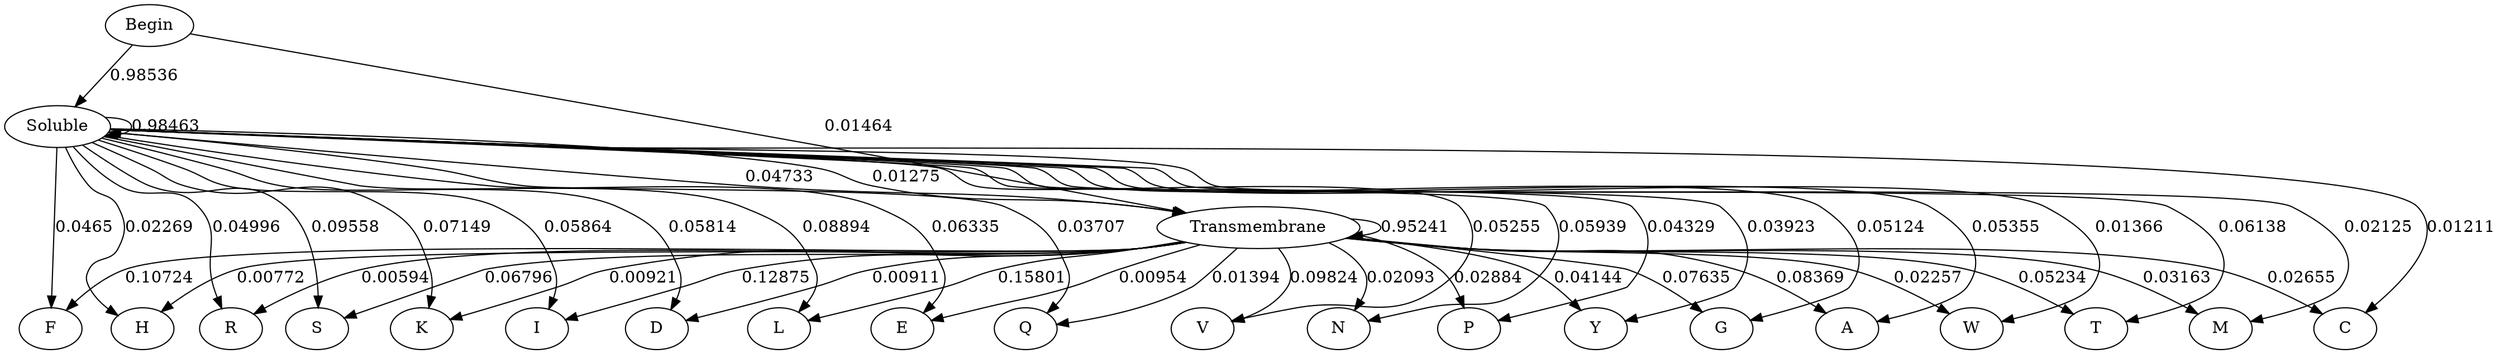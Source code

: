 digraph  {
Begin;
Soluble;
Transmembrane;
A;
C;
D;
E;
F;
G;
H;
I;
K;
L;
M;
N;
P;
Q;
R;
S;
T;
V;
W;
Y;
Begin -> Soluble  [key=0, label="0.98536", weight="0.98536"];
Begin -> Transmembrane  [key=0, label="0.01464", weight="0.01464"];
Soluble -> Soluble  [key=0, label="0.98463", weight="0.98463"];
Soluble -> Transmembrane  [key=0, label="0.01275", weight="0.01275"];
Soluble -> A  [key=0, label="0.05355", weight="0.05355"];
Soluble -> C  [key=0, label="0.01211", weight="0.01211"];
Soluble -> D  [key=0, label="0.05814", weight="0.05814"];
Soluble -> E  [key=0, label="0.06335", weight="0.06335"];
Soluble -> F  [key=0, label="0.0465", weight="0.0465"];
Soluble -> G  [key=0, label="0.05124", weight="0.05124"];
Soluble -> H  [key=0, label="0.02269", weight="0.02269"];
Soluble -> I  [key=0, label="0.05864", weight="0.05864"];
Soluble -> K  [key=0, label="0.07149", weight="0.07149"];
Soluble -> L  [key=0, label="0.08894", weight="0.08894"];
Soluble -> M  [key=0, label="0.02125", weight="0.02125"];
Soluble -> N  [key=0, label="0.05939", weight="0.05939"];
Soluble -> P  [key=0, label="0.04329", weight="0.04329"];
Soluble -> Q  [key=0, label="0.03707", weight="0.03707"];
Soluble -> R  [key=0, label="0.04996", weight="0.04996"];
Soluble -> S  [key=0, label="0.09558", weight="0.09558"];
Soluble -> T  [key=0, label="0.06138", weight="0.06138"];
Soluble -> V  [key=0, label="0.05255", weight="0.05255"];
Soluble -> W  [key=0, label="0.01366", weight="0.01366"];
Soluble -> Y  [key=0, label="0.03923", weight="0.03923"];
Transmembrane -> Soluble  [key=0, label="0.04733", weight="0.04733"];
Transmembrane -> Transmembrane  [key=0, label="0.95241", weight="0.95241"];
Transmembrane -> A  [key=0, label="0.08369", weight="0.08369"];
Transmembrane -> C  [key=0, label="0.02655", weight="0.02655"];
Transmembrane -> D  [key=0, label="0.00911", weight="0.00911"];
Transmembrane -> E  [key=0, label="0.00954", weight="0.00954"];
Transmembrane -> F  [key=0, label="0.10724", weight="0.10724"];
Transmembrane -> G  [key=0, label="0.07635", weight="0.07635"];
Transmembrane -> H  [key=0, label="0.00772", weight="0.00772"];
Transmembrane -> I  [key=0, label="0.12875", weight="0.12875"];
Transmembrane -> K  [key=0, label="0.00921", weight="0.00921"];
Transmembrane -> L  [key=0, label="0.15801", weight="0.15801"];
Transmembrane -> M  [key=0, label="0.03163", weight="0.03163"];
Transmembrane -> N  [key=0, label="0.02093", weight="0.02093"];
Transmembrane -> P  [key=0, label="0.02884", weight="0.02884"];
Transmembrane -> Q  [key=0, label="0.01394", weight="0.01394"];
Transmembrane -> R  [key=0, label="0.00594", weight="0.00594"];
Transmembrane -> S  [key=0, label="0.06796", weight="0.06796"];
Transmembrane -> T  [key=0, label="0.05234", weight="0.05234"];
Transmembrane -> V  [key=0, label="0.09824", weight="0.09824"];
Transmembrane -> W  [key=0, label="0.02257", weight="0.02257"];
Transmembrane -> Y  [key=0, label="0.04144", weight="0.04144"];
}

